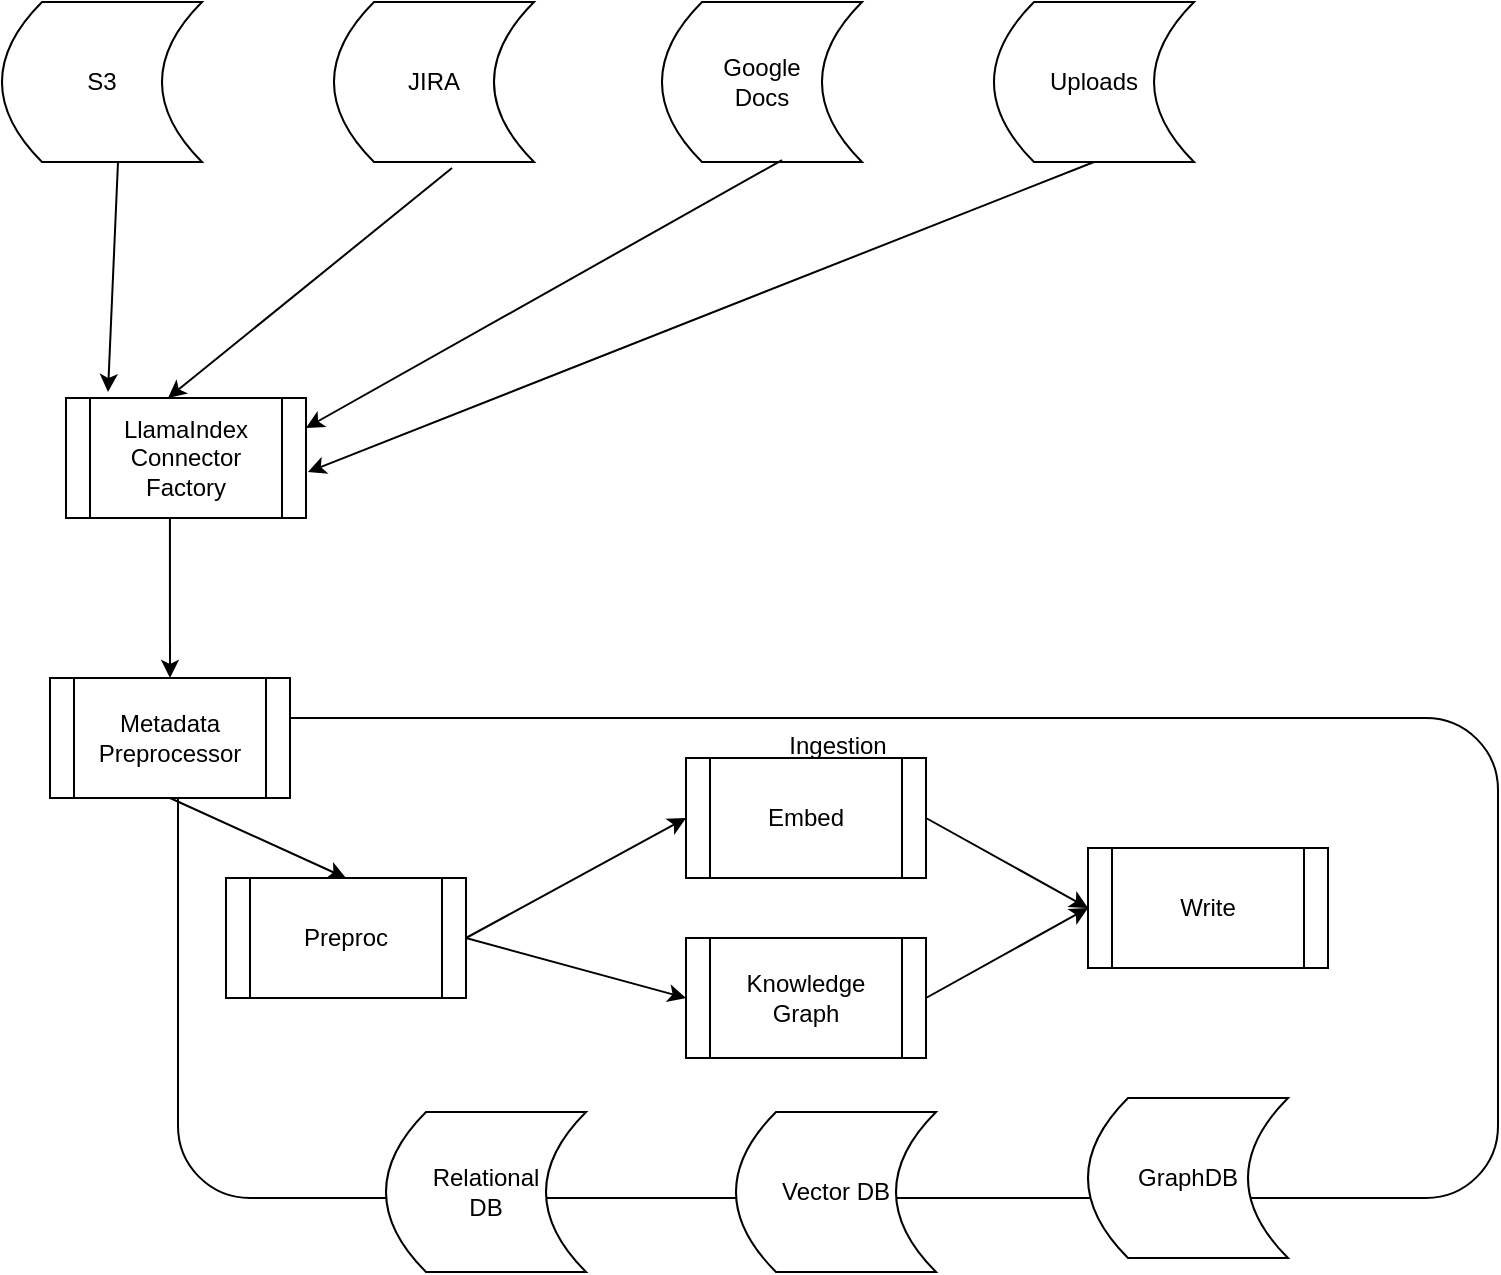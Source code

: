 <mxfile version="21.6.6" type="github">
  <diagram name="Page-1" id="8LaT6ws6c8OMBcNahulS">
    <mxGraphModel dx="984" dy="1162" grid="1" gridSize="10" guides="1" tooltips="1" connect="1" arrows="1" fold="1" page="1" pageScale="1" pageWidth="827" pageHeight="1169" math="0" shadow="0">
      <root>
        <mxCell id="0" />
        <mxCell id="1" parent="0" />
        <mxCell id="54NrBOD5PA2svNVdtnnh-1" value="Ingestion" style="rounded=1;whiteSpace=wrap;html=1;verticalAlign=top;" parent="1" vertex="1">
          <mxGeometry x="116" y="490" width="660" height="240" as="geometry" />
        </mxCell>
        <mxCell id="54NrBOD5PA2svNVdtnnh-2" value="S3" style="shape=dataStorage;whiteSpace=wrap;html=1;fixedSize=1;" parent="1" vertex="1">
          <mxGeometry x="28" y="132" width="100" height="80" as="geometry" />
        </mxCell>
        <mxCell id="54NrBOD5PA2svNVdtnnh-3" value="JIRA" style="shape=dataStorage;whiteSpace=wrap;html=1;fixedSize=1;" parent="1" vertex="1">
          <mxGeometry x="194" y="132" width="100" height="80" as="geometry" />
        </mxCell>
        <mxCell id="54NrBOD5PA2svNVdtnnh-4" value="Google &lt;br&gt;Docs" style="shape=dataStorage;whiteSpace=wrap;html=1;fixedSize=1;" parent="1" vertex="1">
          <mxGeometry x="358" y="132" width="100" height="80" as="geometry" />
        </mxCell>
        <mxCell id="54NrBOD5PA2svNVdtnnh-5" value="Uploads" style="shape=dataStorage;whiteSpace=wrap;html=1;fixedSize=1;" parent="1" vertex="1">
          <mxGeometry x="524" y="132" width="100" height="80" as="geometry" />
        </mxCell>
        <mxCell id="54NrBOD5PA2svNVdtnnh-6" value="Metadata Preprocessor" style="shape=process;whiteSpace=wrap;html=1;backgroundOutline=1;" parent="1" vertex="1">
          <mxGeometry x="52" y="470" width="120" height="60" as="geometry" />
        </mxCell>
        <mxCell id="54NrBOD5PA2svNVdtnnh-8" value="" style="endArrow=classic;html=1;rounded=0;exitX=0.5;exitY=1;exitDx=0;exitDy=0;entryX=0.5;entryY=0;entryDx=0;entryDy=0;" parent="1" source="54NrBOD5PA2svNVdtnnh-6" target="54NrBOD5PA2svNVdtnnh-11" edge="1">
          <mxGeometry width="50" height="50" relative="1" as="geometry">
            <mxPoint x="390" y="620" as="sourcePoint" />
            <mxPoint x="440" y="570" as="targetPoint" />
          </mxGeometry>
        </mxCell>
        <mxCell id="54NrBOD5PA2svNVdtnnh-9" value="Relational&lt;br&gt;DB" style="shape=dataStorage;whiteSpace=wrap;html=1;fixedSize=1;" parent="1" vertex="1">
          <mxGeometry x="220" y="687" width="100" height="80" as="geometry" />
        </mxCell>
        <mxCell id="54NrBOD5PA2svNVdtnnh-10" value="Vector DB" style="shape=dataStorage;whiteSpace=wrap;html=1;fixedSize=1;" parent="1" vertex="1">
          <mxGeometry x="395" y="687" width="100" height="80" as="geometry" />
        </mxCell>
        <mxCell id="54NrBOD5PA2svNVdtnnh-11" value="Preproc" style="shape=process;whiteSpace=wrap;html=1;backgroundOutline=1;" parent="1" vertex="1">
          <mxGeometry x="140" y="570" width="120" height="60" as="geometry" />
        </mxCell>
        <mxCell id="54NrBOD5PA2svNVdtnnh-12" value="Embed" style="shape=process;whiteSpace=wrap;html=1;backgroundOutline=1;" parent="1" vertex="1">
          <mxGeometry x="370" y="510" width="120" height="60" as="geometry" />
        </mxCell>
        <mxCell id="54NrBOD5PA2svNVdtnnh-13" value="Write" style="shape=process;whiteSpace=wrap;html=1;backgroundOutline=1;" parent="1" vertex="1">
          <mxGeometry x="571" y="555" width="120" height="60" as="geometry" />
        </mxCell>
        <mxCell id="54NrBOD5PA2svNVdtnnh-14" value="" style="endArrow=classic;html=1;rounded=0;exitX=1;exitY=0.5;exitDx=0;exitDy=0;entryX=0;entryY=0.5;entryDx=0;entryDy=0;" parent="1" source="54NrBOD5PA2svNVdtnnh-11" target="54NrBOD5PA2svNVdtnnh-12" edge="1">
          <mxGeometry width="50" height="50" relative="1" as="geometry">
            <mxPoint x="422" y="507" as="sourcePoint" />
            <mxPoint x="472" y="457" as="targetPoint" />
          </mxGeometry>
        </mxCell>
        <mxCell id="54NrBOD5PA2svNVdtnnh-15" value="" style="endArrow=classic;html=1;rounded=0;exitX=1;exitY=0.5;exitDx=0;exitDy=0;entryX=0;entryY=0.5;entryDx=0;entryDy=0;" parent="1" source="54NrBOD5PA2svNVdtnnh-12" target="54NrBOD5PA2svNVdtnnh-13" edge="1">
          <mxGeometry width="50" height="50" relative="1" as="geometry">
            <mxPoint x="351" y="557" as="sourcePoint" />
            <mxPoint x="395" y="557" as="targetPoint" />
          </mxGeometry>
        </mxCell>
        <mxCell id="54NrBOD5PA2svNVdtnnh-16" value="GraphDB" style="shape=dataStorage;whiteSpace=wrap;html=1;fixedSize=1;" parent="1" vertex="1">
          <mxGeometry x="571" y="680" width="100" height="80" as="geometry" />
        </mxCell>
        <mxCell id="54NrBOD5PA2svNVdtnnh-17" value="Knowledge Graph" style="shape=process;whiteSpace=wrap;html=1;backgroundOutline=1;" parent="1" vertex="1">
          <mxGeometry x="370" y="600" width="120" height="60" as="geometry" />
        </mxCell>
        <mxCell id="54NrBOD5PA2svNVdtnnh-18" value="" style="endArrow=classic;html=1;rounded=0;entryX=0;entryY=0.5;entryDx=0;entryDy=0;exitX=1;exitY=0.5;exitDx=0;exitDy=0;" parent="1" source="54NrBOD5PA2svNVdtnnh-17" target="54NrBOD5PA2svNVdtnnh-13" edge="1">
          <mxGeometry width="50" height="50" relative="1" as="geometry">
            <mxPoint x="390" y="570" as="sourcePoint" />
            <mxPoint x="440" y="520" as="targetPoint" />
          </mxGeometry>
        </mxCell>
        <mxCell id="54NrBOD5PA2svNVdtnnh-20" value="" style="endArrow=classic;html=1;rounded=0;entryX=0;entryY=0.5;entryDx=0;entryDy=0;" parent="1" target="54NrBOD5PA2svNVdtnnh-17" edge="1">
          <mxGeometry width="50" height="50" relative="1" as="geometry">
            <mxPoint x="260" y="600" as="sourcePoint" />
            <mxPoint x="380" y="550" as="targetPoint" />
          </mxGeometry>
        </mxCell>
        <mxCell id="pPt3QI8uL8kGYXBV0wag-3" value="LlamaIndex Connector Factory" style="shape=process;whiteSpace=wrap;html=1;backgroundOutline=1;" vertex="1" parent="1">
          <mxGeometry x="60" y="330" width="120" height="60" as="geometry" />
        </mxCell>
        <mxCell id="pPt3QI8uL8kGYXBV0wag-4" value="" style="endArrow=classic;html=1;rounded=0;exitX=0.58;exitY=1;exitDx=0;exitDy=0;entryX=0.175;entryY=-0.05;entryDx=0;entryDy=0;exitPerimeter=0;entryPerimeter=0;" edge="1" parent="1" source="54NrBOD5PA2svNVdtnnh-2" target="pPt3QI8uL8kGYXBV0wag-3">
          <mxGeometry width="50" height="50" relative="1" as="geometry">
            <mxPoint x="32" y="478" as="sourcePoint" />
            <mxPoint x="122" y="518" as="targetPoint" />
          </mxGeometry>
        </mxCell>
        <mxCell id="pPt3QI8uL8kGYXBV0wag-5" value="" style="endArrow=classic;html=1;rounded=0;entryX=0.425;entryY=0;entryDx=0;entryDy=0;entryPerimeter=0;exitX=0.59;exitY=1.038;exitDx=0;exitDy=0;exitPerimeter=0;" edge="1" parent="1" source="54NrBOD5PA2svNVdtnnh-3" target="pPt3QI8uL8kGYXBV0wag-3">
          <mxGeometry width="50" height="50" relative="1" as="geometry">
            <mxPoint x="252" y="218" as="sourcePoint" />
            <mxPoint x="293" y="295" as="targetPoint" />
          </mxGeometry>
        </mxCell>
        <mxCell id="pPt3QI8uL8kGYXBV0wag-6" value="" style="endArrow=classic;html=1;rounded=0;exitX=0.6;exitY=0.988;exitDx=0;exitDy=0;exitPerimeter=0;entryX=1;entryY=0.25;entryDx=0;entryDy=0;" edge="1" parent="1" source="54NrBOD5PA2svNVdtnnh-4" target="pPt3QI8uL8kGYXBV0wag-3">
          <mxGeometry width="50" height="50" relative="1" as="geometry">
            <mxPoint x="263" y="225" as="sourcePoint" />
            <mxPoint x="323" y="298" as="targetPoint" />
          </mxGeometry>
        </mxCell>
        <mxCell id="pPt3QI8uL8kGYXBV0wag-7" value="" style="endArrow=classic;html=1;rounded=0;entryX=1.008;entryY=0.617;entryDx=0;entryDy=0;entryPerimeter=0;exitX=0.5;exitY=1;exitDx=0;exitDy=0;" edge="1" parent="1" source="54NrBOD5PA2svNVdtnnh-5" target="pPt3QI8uL8kGYXBV0wag-3">
          <mxGeometry width="50" height="50" relative="1" as="geometry">
            <mxPoint x="428" y="221" as="sourcePoint" />
            <mxPoint x="350" y="295" as="targetPoint" />
          </mxGeometry>
        </mxCell>
        <mxCell id="pPt3QI8uL8kGYXBV0wag-8" value="" style="endArrow=classic;html=1;rounded=0;entryX=0.5;entryY=0;entryDx=0;entryDy=0;exitX=0.433;exitY=1;exitDx=0;exitDy=0;exitPerimeter=0;" edge="1" parent="1" source="pPt3QI8uL8kGYXBV0wag-3" target="54NrBOD5PA2svNVdtnnh-6">
          <mxGeometry width="50" height="50" relative="1" as="geometry">
            <mxPoint x="672" y="284" as="sourcePoint" />
            <mxPoint x="444" y="357" as="targetPoint" />
          </mxGeometry>
        </mxCell>
      </root>
    </mxGraphModel>
  </diagram>
</mxfile>
